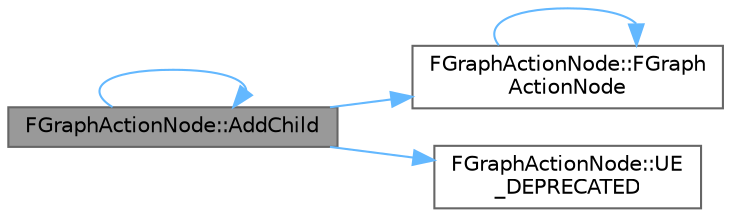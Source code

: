 digraph "FGraphActionNode::AddChild"
{
 // INTERACTIVE_SVG=YES
 // LATEX_PDF_SIZE
  bgcolor="transparent";
  edge [fontname=Helvetica,fontsize=10,labelfontname=Helvetica,labelfontsize=10];
  node [fontname=Helvetica,fontsize=10,shape=box,height=0.2,width=0.4];
  rankdir="LR";
  Node1 [id="Node000001",label="FGraphActionNode::AddChild",height=0.2,width=0.4,color="gray40", fillcolor="grey60", style="filled", fontcolor="black",tooltip="Inserts a new action node (and any accompanying category nodes) based off the provided Action."];
  Node1 -> Node2 [id="edge1_Node000001_Node000002",color="steelblue1",style="solid",tooltip=" "];
  Node2 [id="Node000002",label="FGraphActionNode::FGraph\lActionNode",height=0.2,width=0.4,color="grey40", fillcolor="white", style="filled",URL="$db/deb/structFGraphActionNode.html#a4335680cce7a0c3584ba449a31f9eed1",tooltip=" "];
  Node2 -> Node2 [id="edge2_Node000002_Node000002",color="steelblue1",style="solid",tooltip=" "];
  Node1 -> Node1 [id="edge3_Node000001_Node000001",color="steelblue1",style="solid",tooltip=" "];
  Node1 -> Node3 [id="edge4_Node000001_Node000003",color="steelblue1",style="solid",tooltip=" "];
  Node3 [id="Node000003",label="FGraphActionNode::UE\l_DEPRECATED",height=0.2,width=0.4,color="grey40", fillcolor="white", style="filled",URL="$db/deb/structFGraphActionNode.html#a6d8ba3139681dd46cc9162d50650923d",tooltip=" "];
}
